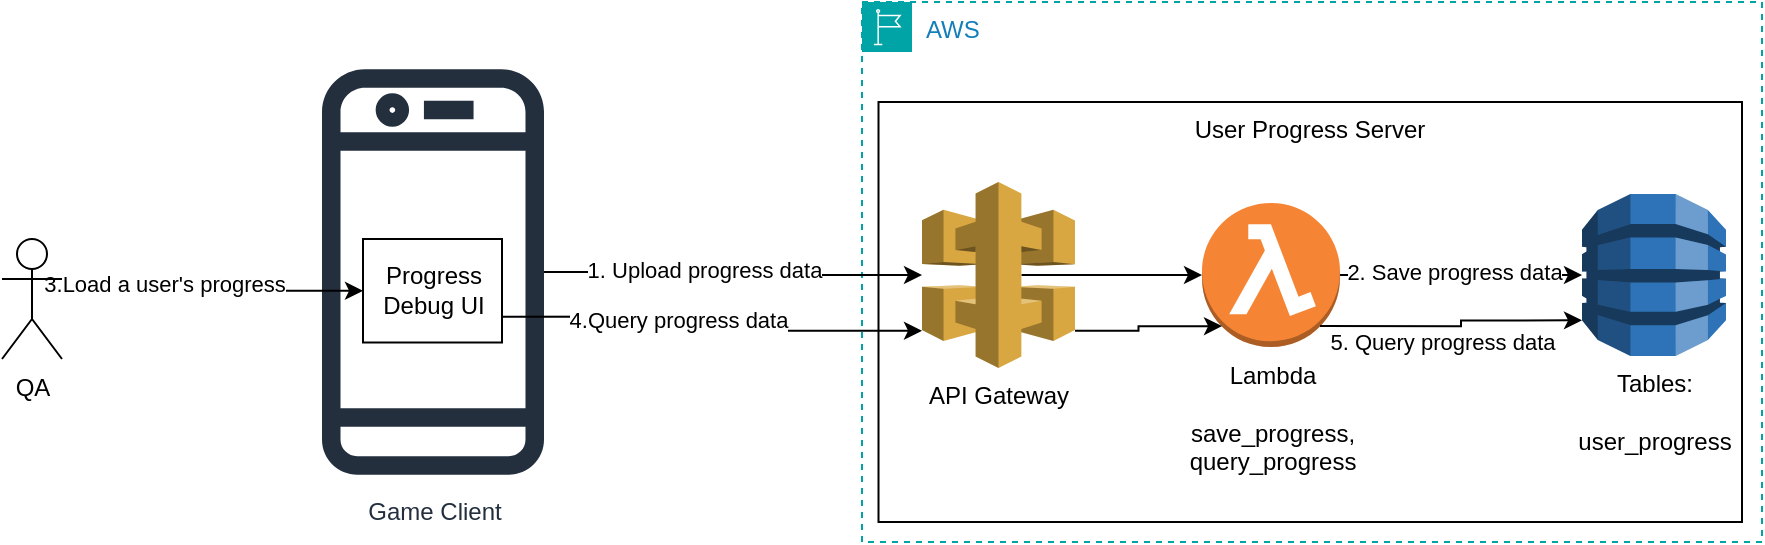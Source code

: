 <mxfile version="26.0.2">
  <diagram name="Page-1" id="GxO4DzfJPCLEWfdv5AIp">
    <mxGraphModel dx="1434" dy="725" grid="1" gridSize="10" guides="1" tooltips="1" connect="1" arrows="1" fold="1" page="1" pageScale="1" pageWidth="827" pageHeight="1169" math="0" shadow="0">
      <root>
        <mxCell id="0" />
        <mxCell id="1" parent="0" />
        <mxCell id="nZfUMRDImMn_VAjpD-_a-1" value="AWS" style="points=[[0,0],[0.25,0],[0.5,0],[0.75,0],[1,0],[1,0.25],[1,0.5],[1,0.75],[1,1],[0.75,1],[0.5,1],[0.25,1],[0,1],[0,0.75],[0,0.5],[0,0.25]];outlineConnect=0;gradientColor=none;html=1;whiteSpace=wrap;fontSize=12;fontStyle=0;container=1;pointerEvents=0;collapsible=0;recursiveResize=0;shape=mxgraph.aws4.group;grIcon=mxgraph.aws4.group_region;strokeColor=#00A4A6;fillColor=none;verticalAlign=top;align=left;spacingLeft=30;fontColor=#147EBA;dashed=1;" parent="1" vertex="1">
          <mxGeometry x="470" y="220" width="450" height="270" as="geometry" />
        </mxCell>
        <mxCell id="AVbySlQ4fHWuwLLzPywg-11" value="User Progress Server" style="rounded=0;whiteSpace=wrap;html=1;verticalAlign=top;" vertex="1" parent="nZfUMRDImMn_VAjpD-_a-1">
          <mxGeometry x="8.25" y="50" width="431.75" height="210" as="geometry" />
        </mxCell>
        <mxCell id="nZfUMRDImMn_VAjpD-_a-8" style="edgeStyle=orthogonalEdgeStyle;rounded=0;orthogonalLoop=1;jettySize=auto;html=1;exitX=0.65;exitY=0.5;exitDx=0;exitDy=0;exitPerimeter=0;" parent="nZfUMRDImMn_VAjpD-_a-1" source="nZfUMRDImMn_VAjpD-_a-2" target="nZfUMRDImMn_VAjpD-_a-5" edge="1">
          <mxGeometry relative="1" as="geometry" />
        </mxCell>
        <mxCell id="nZfUMRDImMn_VAjpD-_a-2" value="API Gateway" style="outlineConnect=0;dashed=0;verticalLabelPosition=bottom;verticalAlign=top;align=center;html=1;shape=mxgraph.aws3.api_gateway;fillColor=#D9A741;gradientColor=none;" parent="nZfUMRDImMn_VAjpD-_a-1" vertex="1">
          <mxGeometry x="30" y="90" width="76.5" height="93" as="geometry" />
        </mxCell>
        <mxCell id="nZfUMRDImMn_VAjpD-_a-9" style="edgeStyle=orthogonalEdgeStyle;rounded=0;orthogonalLoop=1;jettySize=auto;html=1;exitX=1;exitY=0.5;exitDx=0;exitDy=0;exitPerimeter=0;" parent="nZfUMRDImMn_VAjpD-_a-1" source="nZfUMRDImMn_VAjpD-_a-5" target="nZfUMRDImMn_VAjpD-_a-6" edge="1">
          <mxGeometry relative="1" as="geometry" />
        </mxCell>
        <mxCell id="AVbySlQ4fHWuwLLzPywg-2" value="2. Save progress data" style="edgeLabel;html=1;align=center;verticalAlign=middle;resizable=0;points=[];" vertex="1" connectable="0" parent="nZfUMRDImMn_VAjpD-_a-9">
          <mxGeometry x="-0.086" y="3" relative="1" as="geometry">
            <mxPoint x="1" y="1" as="offset" />
          </mxGeometry>
        </mxCell>
        <mxCell id="nZfUMRDImMn_VAjpD-_a-5" value="Lambda&lt;div&gt;&lt;br&gt;&lt;/div&gt;&lt;div&gt;save_progress,&lt;/div&gt;&lt;div&gt;query_progress&lt;/div&gt;" style="outlineConnect=0;dashed=0;verticalLabelPosition=bottom;verticalAlign=top;align=center;html=1;shape=mxgraph.aws3.lambda_function;fillColor=#F58534;gradientColor=none;" parent="nZfUMRDImMn_VAjpD-_a-1" vertex="1">
          <mxGeometry x="170" y="100.5" width="69" height="72" as="geometry" />
        </mxCell>
        <mxCell id="nZfUMRDImMn_VAjpD-_a-6" value="Tables:&lt;div&gt;&lt;br&gt;&lt;/div&gt;&lt;div&gt;user_progress&lt;/div&gt;" style="outlineConnect=0;dashed=0;verticalLabelPosition=bottom;verticalAlign=top;align=center;html=1;shape=mxgraph.aws3.dynamo_db;fillColor=#2E73B8;gradientColor=none;" parent="nZfUMRDImMn_VAjpD-_a-1" vertex="1">
          <mxGeometry x="360" y="96" width="72" height="81" as="geometry" />
        </mxCell>
        <mxCell id="AVbySlQ4fHWuwLLzPywg-8" style="edgeStyle=orthogonalEdgeStyle;rounded=0;orthogonalLoop=1;jettySize=auto;html=1;exitX=1;exitY=0.8;exitDx=0;exitDy=0;exitPerimeter=0;entryX=0.145;entryY=0.855;entryDx=0;entryDy=0;entryPerimeter=0;" edge="1" parent="nZfUMRDImMn_VAjpD-_a-1" source="nZfUMRDImMn_VAjpD-_a-2" target="nZfUMRDImMn_VAjpD-_a-5">
          <mxGeometry relative="1" as="geometry" />
        </mxCell>
        <mxCell id="AVbySlQ4fHWuwLLzPywg-9" style="edgeStyle=orthogonalEdgeStyle;rounded=0;orthogonalLoop=1;jettySize=auto;html=1;exitX=0.855;exitY=0.855;exitDx=0;exitDy=0;exitPerimeter=0;entryX=0;entryY=0.78;entryDx=0;entryDy=0;entryPerimeter=0;" edge="1" parent="nZfUMRDImMn_VAjpD-_a-1" source="nZfUMRDImMn_VAjpD-_a-5" target="nZfUMRDImMn_VAjpD-_a-6">
          <mxGeometry relative="1" as="geometry" />
        </mxCell>
        <mxCell id="AVbySlQ4fHWuwLLzPywg-10" value="5. Query progress data" style="edgeLabel;html=1;align=center;verticalAlign=middle;resizable=0;points=[];" vertex="1" connectable="0" parent="AVbySlQ4fHWuwLLzPywg-9">
          <mxGeometry x="-0.627" y="3" relative="1" as="geometry">
            <mxPoint x="36" y="11" as="offset" />
          </mxGeometry>
        </mxCell>
        <mxCell id="nZfUMRDImMn_VAjpD-_a-15" value="" style="edgeStyle=orthogonalEdgeStyle;rounded=0;orthogonalLoop=1;jettySize=auto;html=1;" parent="1" source="nZfUMRDImMn_VAjpD-_a-7" target="nZfUMRDImMn_VAjpD-_a-2" edge="1">
          <mxGeometry relative="1" as="geometry">
            <mxPoint x="351.5" y="357.5" as="targetPoint" />
          </mxGeometry>
        </mxCell>
        <mxCell id="AVbySlQ4fHWuwLLzPywg-1" value="1. Upload progress data" style="edgeLabel;html=1;align=center;verticalAlign=middle;resizable=0;points=[];" vertex="1" connectable="0" parent="nZfUMRDImMn_VAjpD-_a-15">
          <mxGeometry x="-0.158" y="2" relative="1" as="geometry">
            <mxPoint y="1" as="offset" />
          </mxGeometry>
        </mxCell>
        <mxCell id="nZfUMRDImMn_VAjpD-_a-7" value="Game Client" style="sketch=0;outlineConnect=0;fontColor=#232F3E;gradientColor=none;fillColor=#232F3D;strokeColor=none;dashed=0;verticalLabelPosition=bottom;verticalAlign=top;align=center;html=1;fontSize=12;fontStyle=0;aspect=fixed;pointerEvents=1;shape=mxgraph.aws4.mobile_client;" parent="1" vertex="1">
          <mxGeometry x="200" y="249.41" width="111" height="211.17" as="geometry" />
        </mxCell>
        <mxCell id="AVbySlQ4fHWuwLLzPywg-5" value="Progress Debug UI" style="rounded=0;whiteSpace=wrap;html=1;" vertex="1" parent="1">
          <mxGeometry x="220.5" y="338.5" width="69.5" height="51.75" as="geometry" />
        </mxCell>
        <mxCell id="AVbySlQ4fHWuwLLzPywg-6" style="edgeStyle=orthogonalEdgeStyle;rounded=0;orthogonalLoop=1;jettySize=auto;html=1;exitX=1;exitY=0.75;exitDx=0;exitDy=0;entryX=0;entryY=0.8;entryDx=0;entryDy=0;entryPerimeter=0;" edge="1" parent="1" source="AVbySlQ4fHWuwLLzPywg-5" target="nZfUMRDImMn_VAjpD-_a-2">
          <mxGeometry relative="1" as="geometry" />
        </mxCell>
        <mxCell id="AVbySlQ4fHWuwLLzPywg-7" value="4.Query progress data" style="edgeLabel;html=1;align=center;verticalAlign=middle;resizable=0;points=[];" vertex="1" connectable="0" parent="AVbySlQ4fHWuwLLzPywg-6">
          <mxGeometry x="-0.424" relative="1" as="geometry">
            <mxPoint x="25" y="1" as="offset" />
          </mxGeometry>
        </mxCell>
        <mxCell id="AVbySlQ4fHWuwLLzPywg-17" style="edgeStyle=orthogonalEdgeStyle;rounded=0;orthogonalLoop=1;jettySize=auto;html=1;exitX=1;exitY=0.333;exitDx=0;exitDy=0;exitPerimeter=0;" edge="1" parent="1" source="AVbySlQ4fHWuwLLzPywg-14" target="AVbySlQ4fHWuwLLzPywg-5">
          <mxGeometry relative="1" as="geometry" />
        </mxCell>
        <mxCell id="AVbySlQ4fHWuwLLzPywg-18" value="3.Load a user&#39;s progress" style="edgeLabel;html=1;align=center;verticalAlign=middle;resizable=0;points=[];" vertex="1" connectable="0" parent="AVbySlQ4fHWuwLLzPywg-17">
          <mxGeometry x="-0.046" y="4" relative="1" as="geometry">
            <mxPoint x="-24" y="6" as="offset" />
          </mxGeometry>
        </mxCell>
        <mxCell id="AVbySlQ4fHWuwLLzPywg-14" value="QA" style="shape=umlActor;verticalLabelPosition=bottom;verticalAlign=top;html=1;outlineConnect=0;" vertex="1" parent="1">
          <mxGeometry x="40" y="338.5" width="30" height="60" as="geometry" />
        </mxCell>
      </root>
    </mxGraphModel>
  </diagram>
</mxfile>
